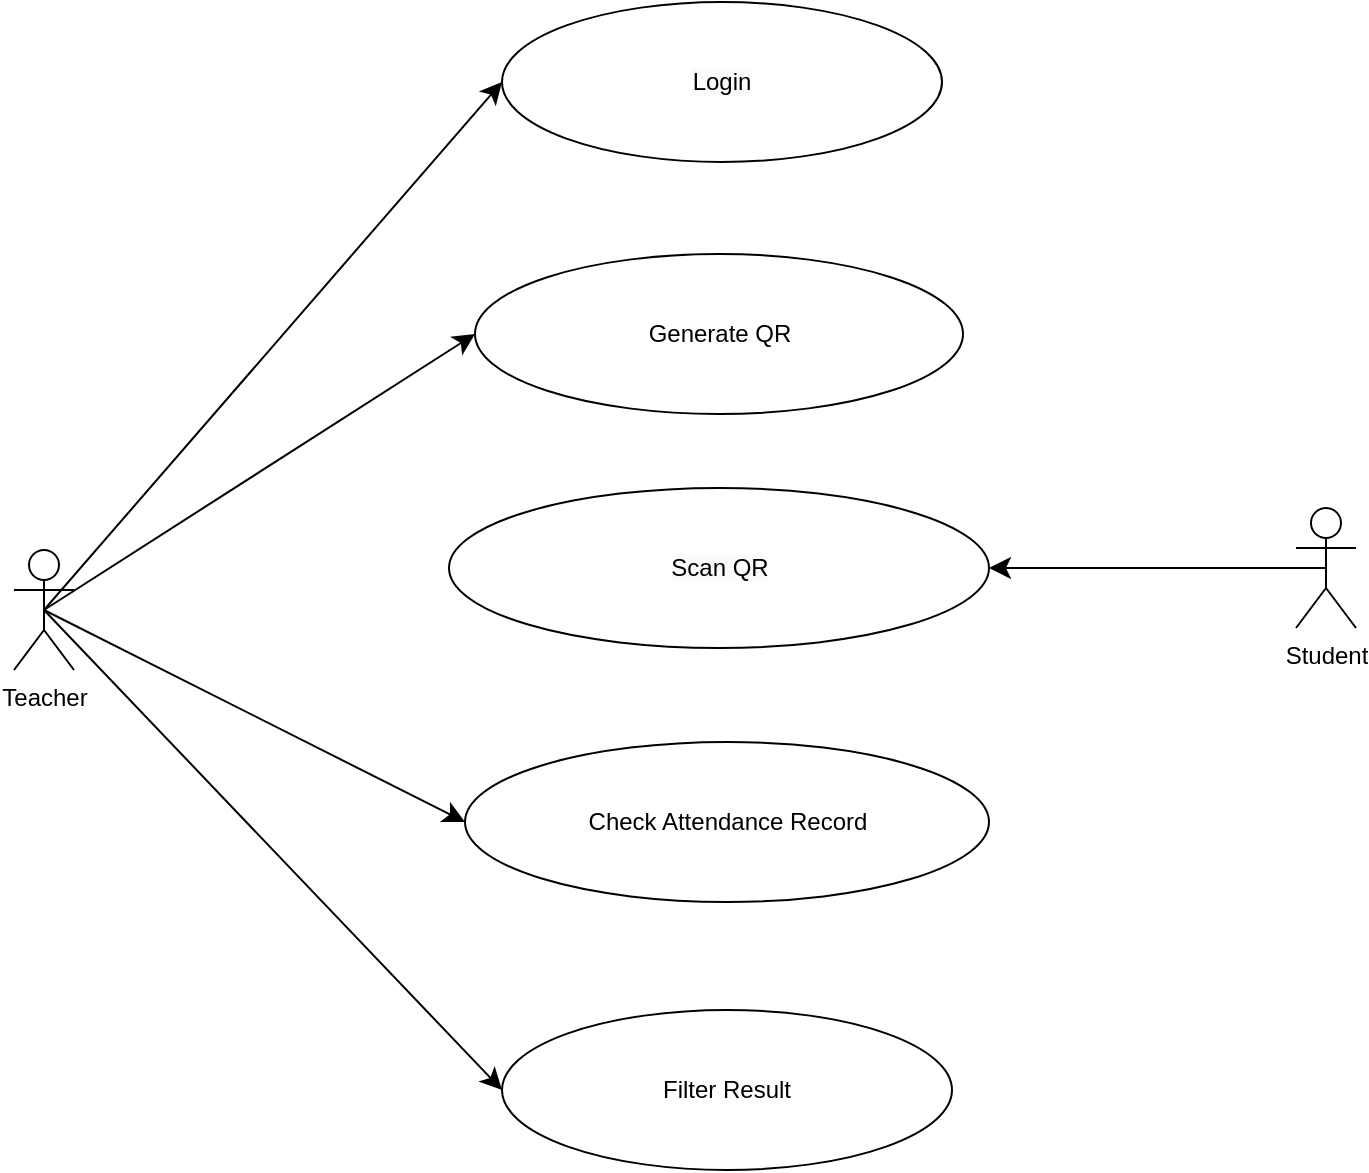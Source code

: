 <mxfile version="24.4.6" type="github">
  <diagram name="Page-1" id="A9KAZn5qZO0_NLEDMRQN">
    <mxGraphModel dx="1311" dy="532" grid="0" gridSize="10" guides="1" tooltips="1" connect="1" arrows="1" fold="1" page="0" pageScale="1" pageWidth="850" pageHeight="1100" math="0" shadow="0">
      <root>
        <mxCell id="0" />
        <mxCell id="1" parent="0" />
        <mxCell id="wZBWzFqZZk3TO02krdSQ-31" style="edgeStyle=none;curved=1;rounded=0;orthogonalLoop=1;jettySize=auto;html=1;exitX=0.5;exitY=0.5;exitDx=0;exitDy=0;exitPerimeter=0;fontSize=12;startSize=8;endSize=8;" parent="1" source="wZBWzFqZZk3TO02krdSQ-1" target="wZBWzFqZZk3TO02krdSQ-21" edge="1">
          <mxGeometry relative="1" as="geometry" />
        </mxCell>
        <mxCell id="wZBWzFqZZk3TO02krdSQ-1" value="Student" style="shape=umlActor;verticalLabelPosition=bottom;verticalAlign=top;html=1;outlineConnect=0;" parent="1" vertex="1">
          <mxGeometry x="432" y="316" width="30" height="60" as="geometry" />
        </mxCell>
        <mxCell id="wZBWzFqZZk3TO02krdSQ-16" style="edgeStyle=none;curved=1;rounded=0;orthogonalLoop=1;jettySize=auto;html=1;exitX=0.5;exitY=0.5;exitDx=0;exitDy=0;exitPerimeter=0;fontSize=12;startSize=8;endSize=8;entryX=0;entryY=0.5;entryDx=0;entryDy=0;" parent="1" source="wZBWzFqZZk3TO02krdSQ-3" target="wZBWzFqZZk3TO02krdSQ-12" edge="1">
          <mxGeometry relative="1" as="geometry" />
        </mxCell>
        <mxCell id="wZBWzFqZZk3TO02krdSQ-17" style="edgeStyle=none;curved=1;rounded=0;orthogonalLoop=1;jettySize=auto;html=1;exitX=0.5;exitY=0.5;exitDx=0;exitDy=0;exitPerimeter=0;fontSize=12;startSize=8;endSize=8;entryX=0;entryY=0.5;entryDx=0;entryDy=0;" parent="1" source="wZBWzFqZZk3TO02krdSQ-3" target="wZBWzFqZZk3TO02krdSQ-11" edge="1">
          <mxGeometry relative="1" as="geometry" />
        </mxCell>
        <mxCell id="wZBWzFqZZk3TO02krdSQ-3" value="Teacher" style="shape=umlActor;verticalLabelPosition=bottom;verticalAlign=top;html=1;outlineConnect=0;" parent="1" vertex="1">
          <mxGeometry x="-209" y="337" width="30" height="60" as="geometry" />
        </mxCell>
        <mxCell id="wZBWzFqZZk3TO02krdSQ-10" value="Generate QR" style="ellipse;whiteSpace=wrap;html=1;" parent="1" vertex="1">
          <mxGeometry x="21.5" y="189" width="244" height="80" as="geometry" />
        </mxCell>
        <mxCell id="wZBWzFqZZk3TO02krdSQ-11" value="Check Attendance Record" style="ellipse;whiteSpace=wrap;html=1;" parent="1" vertex="1">
          <mxGeometry x="16.5" y="433" width="262" height="80" as="geometry" />
        </mxCell>
        <mxCell id="wZBWzFqZZk3TO02krdSQ-12" value="Filter Result" style="ellipse;whiteSpace=wrap;html=1;" parent="1" vertex="1">
          <mxGeometry x="35" y="567" width="225" height="80" as="geometry" />
        </mxCell>
        <mxCell id="wZBWzFqZZk3TO02krdSQ-15" style="edgeStyle=none;curved=1;rounded=0;orthogonalLoop=1;jettySize=auto;html=1;entryX=0;entryY=0.5;entryDx=0;entryDy=0;fontSize=12;startSize=8;endSize=8;exitX=0.5;exitY=0.5;exitDx=0;exitDy=0;exitPerimeter=0;" parent="1" source="wZBWzFqZZk3TO02krdSQ-3" target="wZBWzFqZZk3TO02krdSQ-10" edge="1">
          <mxGeometry relative="1" as="geometry">
            <mxPoint x="-163" y="367" as="sourcePoint" />
          </mxGeometry>
        </mxCell>
        <mxCell id="wZBWzFqZZk3TO02krdSQ-21" value="&lt;span style=&quot;background-color: rgb(251, 251, 251);&quot;&gt;Scan QR&lt;/span&gt;" style="ellipse;whiteSpace=wrap;html=1;" parent="1" vertex="1">
          <mxGeometry x="8.5" y="306" width="270" height="80" as="geometry" />
        </mxCell>
        <mxCell id="wZBWzFqZZk3TO02krdSQ-23" value="&lt;span style=&quot;background-color: rgb(251, 251, 251);&quot;&gt;Login&lt;/span&gt;" style="ellipse;whiteSpace=wrap;html=1;" parent="1" vertex="1">
          <mxGeometry x="35" y="63" width="220" height="80" as="geometry" />
        </mxCell>
        <mxCell id="wZBWzFqZZk3TO02krdSQ-24" style="edgeStyle=none;curved=1;rounded=0;orthogonalLoop=1;jettySize=auto;html=1;exitX=0.5;exitY=0.5;exitDx=0;exitDy=0;exitPerimeter=0;entryX=0;entryY=0.5;entryDx=0;entryDy=0;fontSize=12;startSize=8;endSize=8;" parent="1" source="wZBWzFqZZk3TO02krdSQ-3" target="wZBWzFqZZk3TO02krdSQ-23" edge="1">
          <mxGeometry relative="1" as="geometry" />
        </mxCell>
      </root>
    </mxGraphModel>
  </diagram>
</mxfile>
